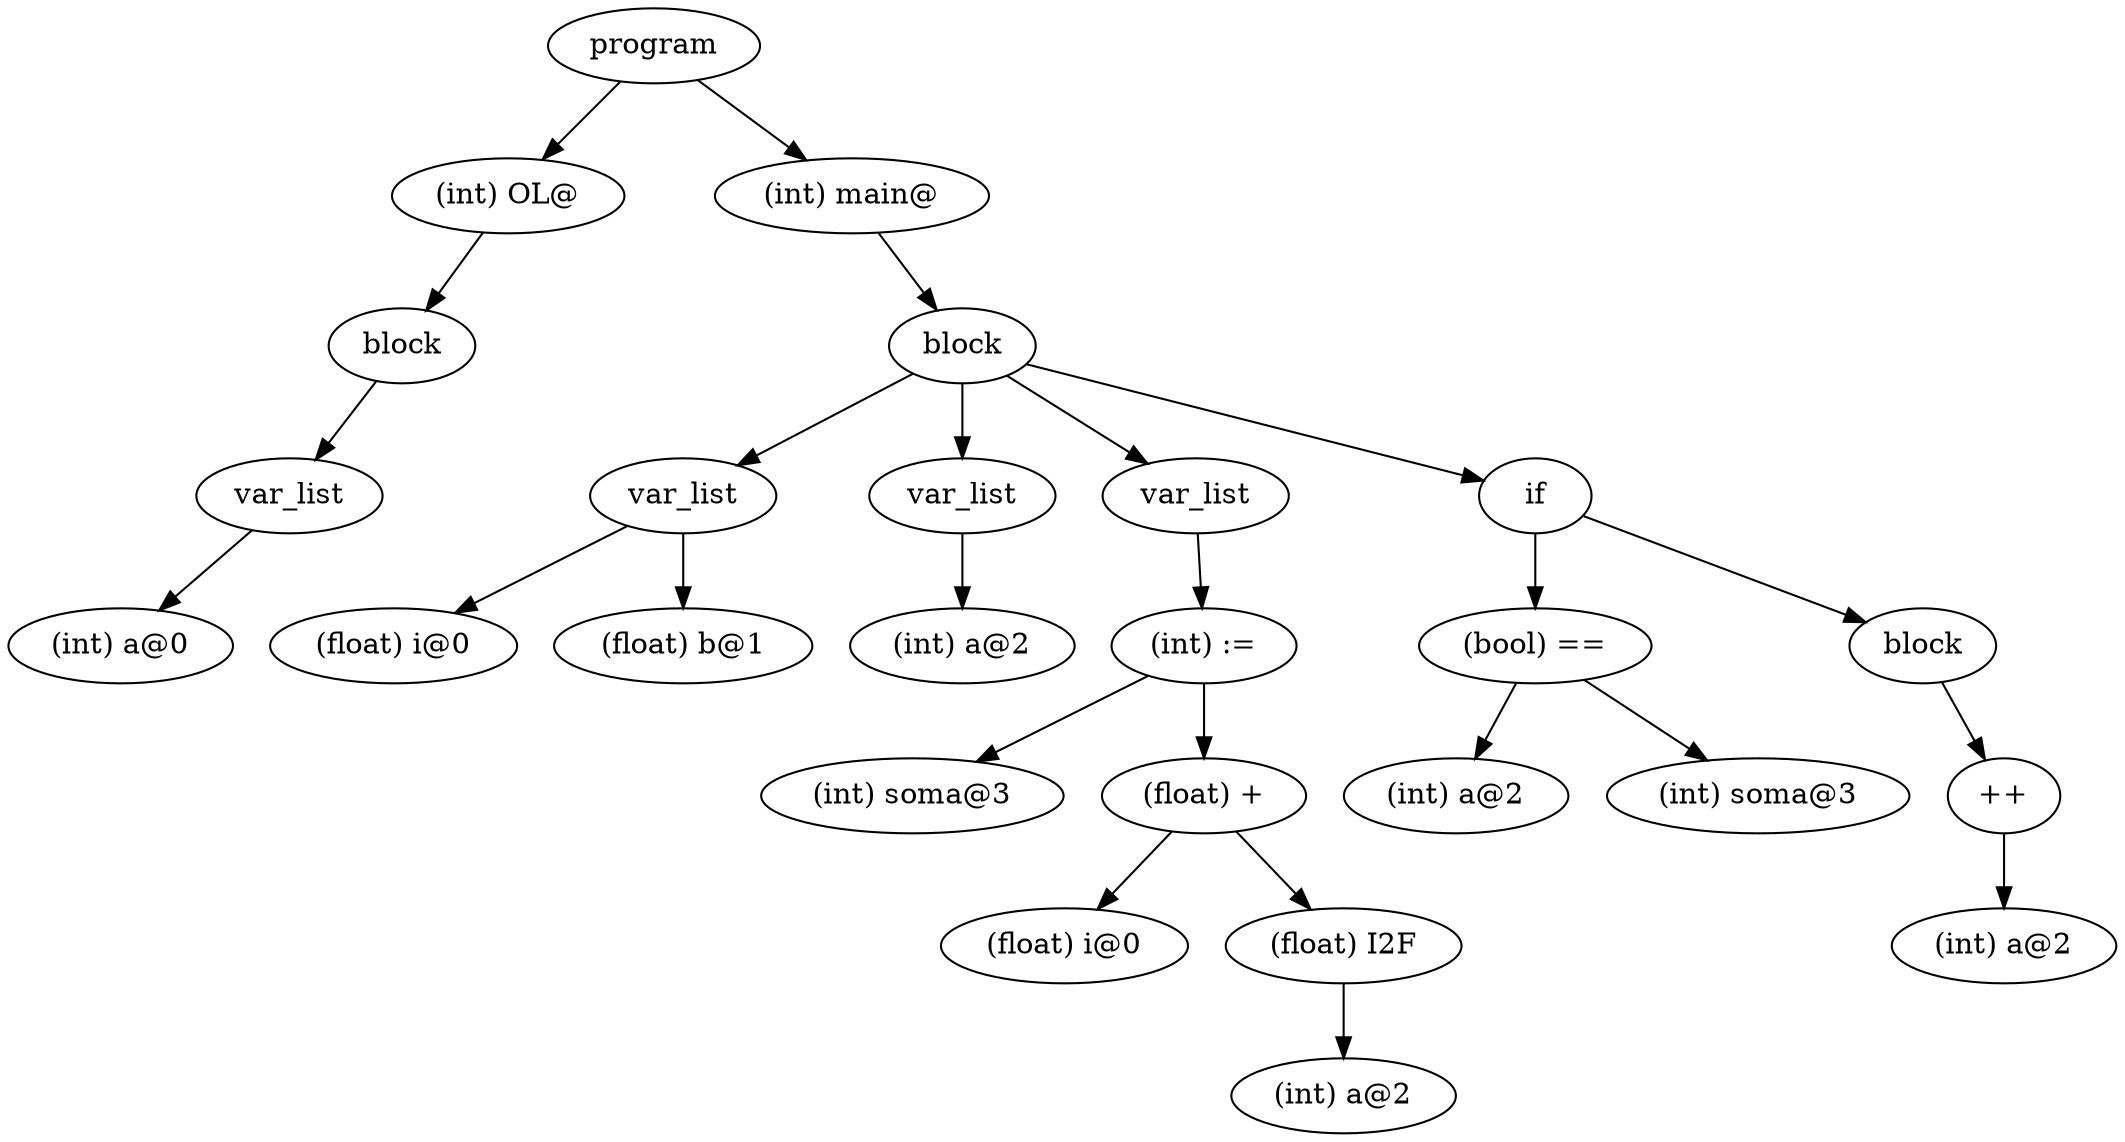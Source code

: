 digraph {
graph [ordering="out"];
node0[label="program"];
node1[label="(int) OL@"];
node2[label="block"];
node3[label="var_list"];
node4[label="(int) a@0"];
node3 -> node4;
node2 -> node3;
node1 -> node2;
node0 -> node1;
node5[label="(int) main@"];
node6[label="block"];
node7[label="var_list"];
node8[label="(float) i@0"];
node7 -> node8;
node9[label="(float) b@1"];
node7 -> node9;
node6 -> node7;
node10[label="var_list"];
node11[label="(int) a@2"];
node10 -> node11;
node6 -> node10;
node12[label="var_list"];
node13[label="(int) :="];
node14[label="(int) soma@3"];
node13 -> node14;
node15[label="(float) +"];
node16[label="(float) i@0"];
node15 -> node16;
node17[label="(float) I2F"];
node18[label="(int) a@2"];
node17 -> node18;
node15 -> node17;
node13 -> node15;
node12 -> node13;
node6 -> node12;
node19[label="if"];
node20[label="(bool) =="];
node21[label="(int) a@2"];
node20 -> node21;
node22[label="(int) soma@3"];
node20 -> node22;
node19 -> node20;
node23[label="block"];
node24[label="++"];
node25[label="(int) a@2"];
node24 -> node25;
node23 -> node24;
node19 -> node23;
node6 -> node19;
node5 -> node6;
node0 -> node5;
}
